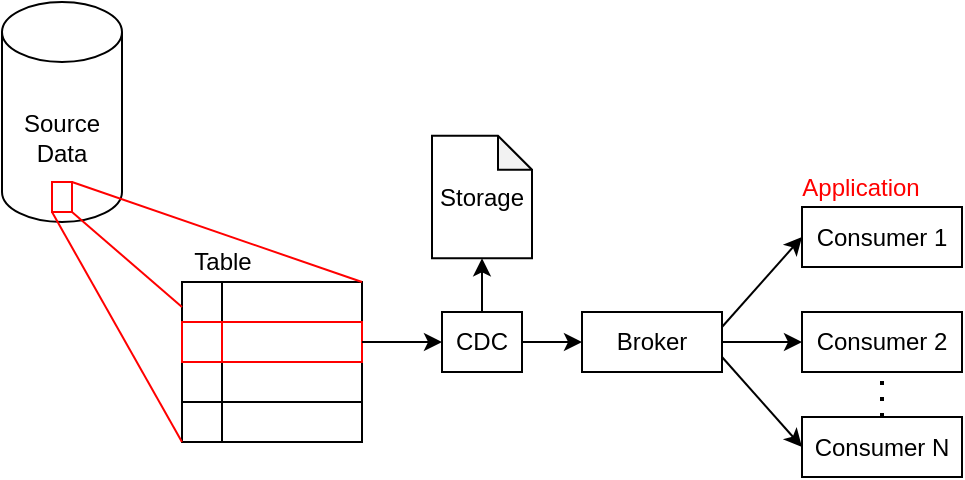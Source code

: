 <mxfile version="14.3.1" type="github">
  <diagram id="rk8Fq4Ca0WTbu1IsZ5hW" name="Page-1">
    <mxGraphModel dx="1418" dy="737" grid="1" gridSize="10" guides="1" tooltips="1" connect="1" arrows="1" fold="1" page="1" pageScale="1" pageWidth="850" pageHeight="1100" math="0" shadow="0">
      <root>
        <mxCell id="0" />
        <mxCell id="1" parent="0" />
        <mxCell id="nuvz17tOCaLrUb6fHaeC-1" value="Source&lt;br&gt;Data" style="shape=cylinder3;whiteSpace=wrap;html=1;boundedLbl=1;backgroundOutline=1;size=15;" parent="1" vertex="1">
          <mxGeometry x="80" y="240" width="60" height="110" as="geometry" />
        </mxCell>
        <mxCell id="nuvz17tOCaLrUb6fHaeC-5" value="" style="group" parent="1" vertex="1" connectable="0">
          <mxGeometry x="170" y="350" width="90" height="110" as="geometry" />
        </mxCell>
        <mxCell id="nuvz17tOCaLrUb6fHaeC-2" value="" style="shape=internalStorage;whiteSpace=wrap;html=1;backgroundOutline=1;" parent="nuvz17tOCaLrUb6fHaeC-5" vertex="1">
          <mxGeometry y="30" width="90" height="50" as="geometry" />
        </mxCell>
        <mxCell id="nuvz17tOCaLrUb6fHaeC-3" value="" style="shape=internalStorage;whiteSpace=wrap;html=1;backgroundOutline=1;" parent="nuvz17tOCaLrUb6fHaeC-5" vertex="1">
          <mxGeometry y="70" width="90" height="40" as="geometry" />
        </mxCell>
        <mxCell id="nuvz17tOCaLrUb6fHaeC-4" value="Table" style="text;html=1;align=center;verticalAlign=middle;resizable=0;points=[];autosize=1;" parent="nuvz17tOCaLrUb6fHaeC-5" vertex="1">
          <mxGeometry y="10" width="40" height="20" as="geometry" />
        </mxCell>
        <mxCell id="nuvz17tOCaLrUb6fHaeC-17" value="" style="rounded=0;whiteSpace=wrap;html=1;strokeColor=#FF0000;" parent="nuvz17tOCaLrUb6fHaeC-5" vertex="1">
          <mxGeometry y="50" width="20" height="20" as="geometry" />
        </mxCell>
        <mxCell id="nuvz17tOCaLrUb6fHaeC-18" value="" style="rounded=0;whiteSpace=wrap;html=1;strokeColor=#FF0000;" parent="nuvz17tOCaLrUb6fHaeC-5" vertex="1">
          <mxGeometry x="20" y="50" width="70" height="20" as="geometry" />
        </mxCell>
        <mxCell id="nuvz17tOCaLrUb6fHaeC-13" style="rounded=0;orthogonalLoop=1;jettySize=auto;html=1;exitX=1;exitY=0;exitDx=0;exitDy=0;entryX=1;entryY=0;entryDx=0;entryDy=0;endArrow=none;endFill=0;strokeColor=#FF0000;" parent="1" source="nuvz17tOCaLrUb6fHaeC-12" target="nuvz17tOCaLrUb6fHaeC-2" edge="1">
          <mxGeometry relative="1" as="geometry" />
        </mxCell>
        <mxCell id="nuvz17tOCaLrUb6fHaeC-14" style="edgeStyle=none;rounded=0;orthogonalLoop=1;jettySize=auto;html=1;exitX=0;exitY=1;exitDx=0;exitDy=0;entryX=0;entryY=1;entryDx=0;entryDy=0;endArrow=none;endFill=0;strokeColor=#FF0000;" parent="1" source="nuvz17tOCaLrUb6fHaeC-12" target="nuvz17tOCaLrUb6fHaeC-3" edge="1">
          <mxGeometry relative="1" as="geometry" />
        </mxCell>
        <mxCell id="nuvz17tOCaLrUb6fHaeC-16" style="edgeStyle=none;rounded=0;orthogonalLoop=1;jettySize=auto;html=1;exitX=1;exitY=1;exitDx=0;exitDy=0;entryX=0;entryY=0.25;entryDx=0;entryDy=0;endArrow=none;endFill=0;strokeColor=#FF0000;" parent="1" source="nuvz17tOCaLrUb6fHaeC-12" target="nuvz17tOCaLrUb6fHaeC-2" edge="1">
          <mxGeometry relative="1" as="geometry" />
        </mxCell>
        <mxCell id="nuvz17tOCaLrUb6fHaeC-12" value="" style="rounded=0;whiteSpace=wrap;html=1;strokeColor=#FF0000;" parent="1" vertex="1">
          <mxGeometry x="105" y="330" width="10" height="15" as="geometry" />
        </mxCell>
        <mxCell id="nuvz17tOCaLrUb6fHaeC-23" style="edgeStyle=none;rounded=0;orthogonalLoop=1;jettySize=auto;html=1;exitX=1;exitY=0.5;exitDx=0;exitDy=0;entryX=0;entryY=0.5;entryDx=0;entryDy=0;endArrow=classic;endFill=1;strokeColor=#000000;" parent="1" source="nuvz17tOCaLrUb6fHaeC-20" target="nuvz17tOCaLrUb6fHaeC-22" edge="1">
          <mxGeometry relative="1" as="geometry" />
        </mxCell>
        <mxCell id="O2ZWDz2IXhsscBxJOdeX-2" style="edgeStyle=orthogonalEdgeStyle;rounded=0;orthogonalLoop=1;jettySize=auto;html=1;exitX=0.5;exitY=0;exitDx=0;exitDy=0;entryX=0.5;entryY=1;entryDx=0;entryDy=0;entryPerimeter=0;" edge="1" parent="1" source="nuvz17tOCaLrUb6fHaeC-20" target="O2ZWDz2IXhsscBxJOdeX-1">
          <mxGeometry relative="1" as="geometry" />
        </mxCell>
        <mxCell id="nuvz17tOCaLrUb6fHaeC-20" value="CDC" style="rounded=0;whiteSpace=wrap;html=1;strokeColor=#000000;fillColor=#FFFFFF;" parent="1" vertex="1">
          <mxGeometry x="300" y="395" width="40" height="30" as="geometry" />
        </mxCell>
        <mxCell id="nuvz17tOCaLrUb6fHaeC-21" style="edgeStyle=none;rounded=0;orthogonalLoop=1;jettySize=auto;html=1;exitX=1;exitY=0.5;exitDx=0;exitDy=0;entryX=0;entryY=0.5;entryDx=0;entryDy=0;endArrow=classic;endFill=1;" parent="1" source="nuvz17tOCaLrUb6fHaeC-18" target="nuvz17tOCaLrUb6fHaeC-20" edge="1">
          <mxGeometry relative="1" as="geometry" />
        </mxCell>
        <mxCell id="nuvz17tOCaLrUb6fHaeC-27" style="edgeStyle=none;rounded=0;orthogonalLoop=1;jettySize=auto;html=1;exitX=1;exitY=0.5;exitDx=0;exitDy=0;entryX=0;entryY=0.5;entryDx=0;entryDy=0;endArrow=classic;endFill=1;strokeColor=#000000;" parent="1" source="nuvz17tOCaLrUb6fHaeC-22" target="nuvz17tOCaLrUb6fHaeC-25" edge="1">
          <mxGeometry relative="1" as="geometry" />
        </mxCell>
        <mxCell id="nuvz17tOCaLrUb6fHaeC-28" style="edgeStyle=none;rounded=0;orthogonalLoop=1;jettySize=auto;html=1;exitX=1;exitY=0.25;exitDx=0;exitDy=0;entryX=0;entryY=0.5;entryDx=0;entryDy=0;endArrow=classic;endFill=1;strokeColor=#000000;" parent="1" source="nuvz17tOCaLrUb6fHaeC-22" target="nuvz17tOCaLrUb6fHaeC-24" edge="1">
          <mxGeometry relative="1" as="geometry" />
        </mxCell>
        <mxCell id="nuvz17tOCaLrUb6fHaeC-29" style="edgeStyle=none;rounded=0;orthogonalLoop=1;jettySize=auto;html=1;exitX=1;exitY=0.75;exitDx=0;exitDy=0;entryX=0;entryY=0.5;entryDx=0;entryDy=0;endArrow=classic;endFill=1;strokeColor=#000000;" parent="1" source="nuvz17tOCaLrUb6fHaeC-22" target="nuvz17tOCaLrUb6fHaeC-26" edge="1">
          <mxGeometry relative="1" as="geometry" />
        </mxCell>
        <mxCell id="nuvz17tOCaLrUb6fHaeC-22" value="Broker" style="rounded=0;whiteSpace=wrap;html=1;strokeColor=#000000;fillColor=#FFFFFF;" parent="1" vertex="1">
          <mxGeometry x="370" y="395" width="70" height="30" as="geometry" />
        </mxCell>
        <mxCell id="nuvz17tOCaLrUb6fHaeC-24" value="Consumer 1" style="rounded=0;whiteSpace=wrap;html=1;strokeColor=#000000;fillColor=#FFFFFF;" parent="1" vertex="1">
          <mxGeometry x="480" y="342.5" width="80" height="30" as="geometry" />
        </mxCell>
        <mxCell id="nuvz17tOCaLrUb6fHaeC-25" value="Consumer 2" style="rounded=0;whiteSpace=wrap;html=1;strokeColor=#000000;fillColor=#FFFFFF;" parent="1" vertex="1">
          <mxGeometry x="480" y="395" width="80" height="30" as="geometry" />
        </mxCell>
        <mxCell id="nuvz17tOCaLrUb6fHaeC-26" value="Consumer N" style="rounded=0;whiteSpace=wrap;html=1;strokeColor=#000000;fillColor=#FFFFFF;" parent="1" vertex="1">
          <mxGeometry x="480" y="447.5" width="80" height="30" as="geometry" />
        </mxCell>
        <mxCell id="nuvz17tOCaLrUb6fHaeC-30" value="" style="endArrow=none;dashed=1;html=1;dashPattern=1 3;strokeWidth=2;exitX=0.5;exitY=0;exitDx=0;exitDy=0;entryX=0.5;entryY=1;entryDx=0;entryDy=0;" parent="1" source="nuvz17tOCaLrUb6fHaeC-26" target="nuvz17tOCaLrUb6fHaeC-25" edge="1">
          <mxGeometry width="50" height="50" relative="1" as="geometry">
            <mxPoint x="360" y="380" as="sourcePoint" />
            <mxPoint x="410" y="330" as="targetPoint" />
          </mxGeometry>
        </mxCell>
        <mxCell id="nuvz17tOCaLrUb6fHaeC-31" value="Application" style="text;html=1;align=center;verticalAlign=middle;resizable=0;points=[];autosize=1;fontColor=#FF0000;" parent="1" vertex="1">
          <mxGeometry x="474" y="322.5" width="70" height="20" as="geometry" />
        </mxCell>
        <mxCell id="O2ZWDz2IXhsscBxJOdeX-1" value="Storage" style="shape=note;whiteSpace=wrap;html=1;backgroundOutline=1;darkOpacity=0.05;size=17;" vertex="1" parent="1">
          <mxGeometry x="295" y="306.88" width="50" height="61.25" as="geometry" />
        </mxCell>
      </root>
    </mxGraphModel>
  </diagram>
</mxfile>
